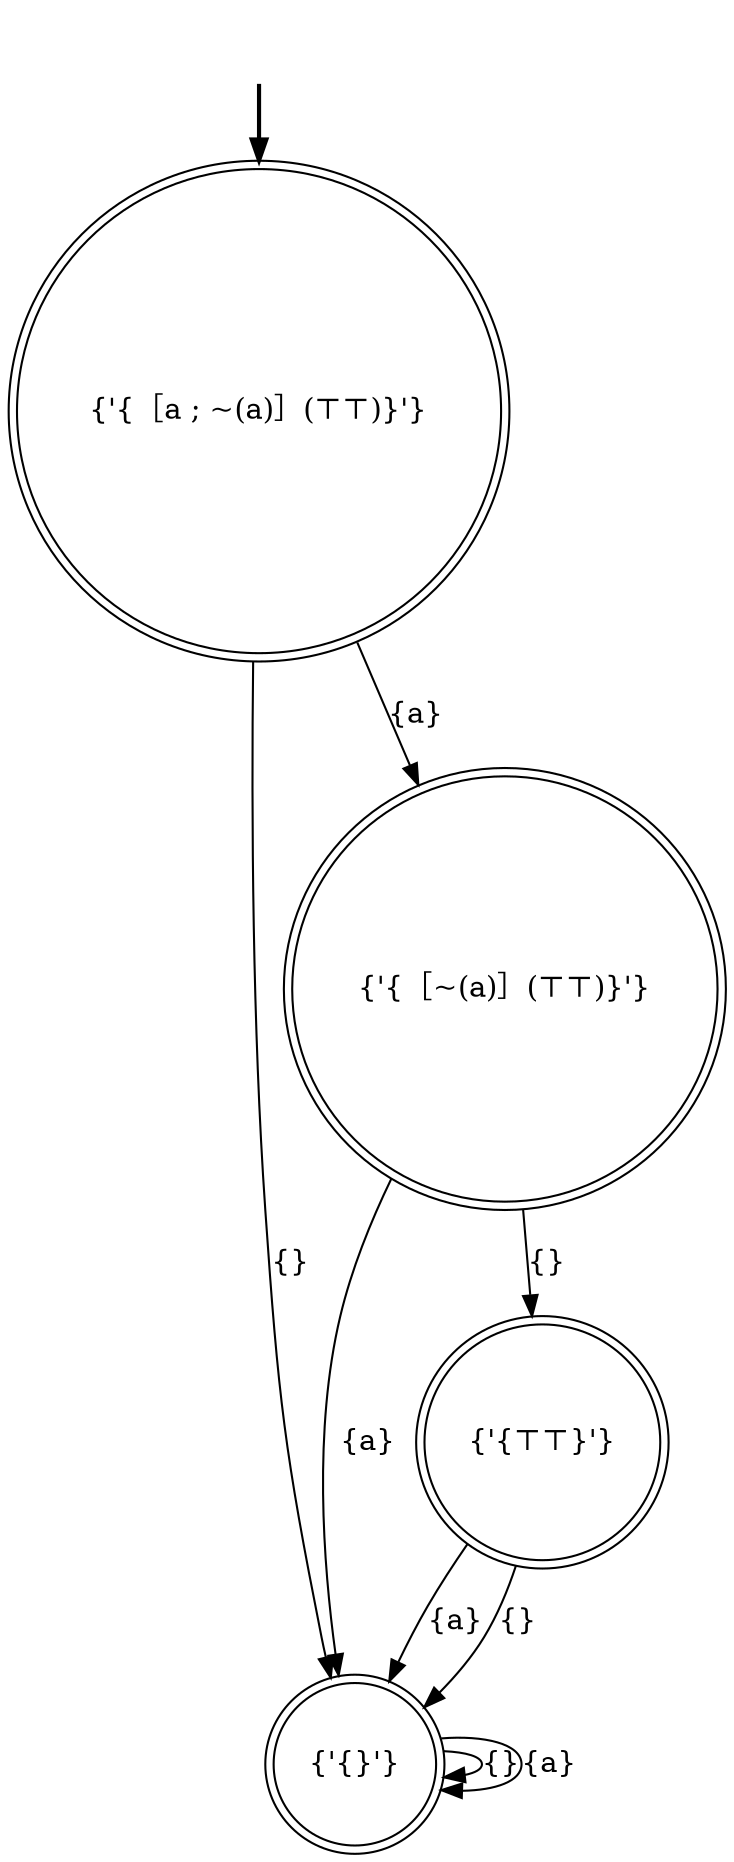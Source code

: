 digraph {
	fake [style=invisible]
	"{'{［a ; ~(a)］(⊤⊤)}'}" [root=true shape=doublecircle]
	"{'{}'}" [shape=doublecircle]
	"{'{⊤⊤}'}" [shape=doublecircle]
	"{'{［~(a)］(⊤⊤)}'}" [shape=doublecircle]
	fake -> "{'{［a ; ~(a)］(⊤⊤)}'}" [style=bold]
	"{'{［a ; ~(a)］(⊤⊤)}'}" -> "{'{}'}" [label="{}"]
	"{'{}'}" -> "{'{}'}" [label="{}"]
	"{'{［~(a)］(⊤⊤)}'}" -> "{'{⊤⊤}'}" [label="{}"]
	"{'{⊤⊤}'}" -> "{'{}'}" [label="{a}"]
	"{'{}'}" -> "{'{}'}" [label="{a}"]
	"{'{［~(a)］(⊤⊤)}'}" -> "{'{}'}" [label="{a}"]
	"{'{⊤⊤}'}" -> "{'{}'}" [label="{}"]
	"{'{［a ; ~(a)］(⊤⊤)}'}" -> "{'{［~(a)］(⊤⊤)}'}" [label="{a}"]
}
